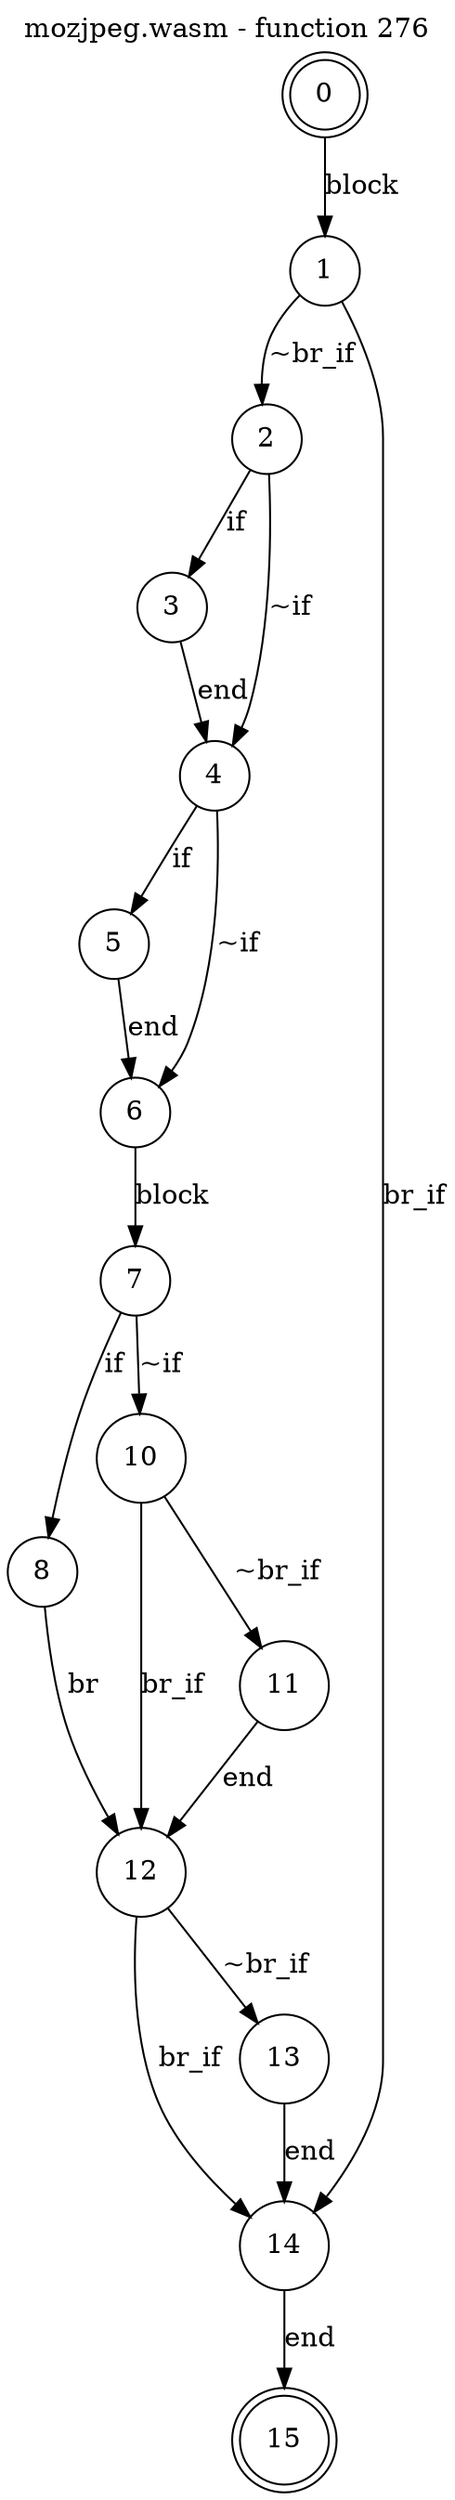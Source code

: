 digraph finite_state_machine {
    label = "mozjpeg.wasm - function 276"
    labelloc =  t
    labelfontsize = 16
    labelfontcolor = black
    labelfontname = "Helvetica"
    node [shape = doublecircle]; 0 15;
    node [shape = circle];
    0 -> 1[label="block"];
    1 -> 2[label="~br_if"];
    1 -> 14[label="br_if"];
    2 -> 3[label="if"];
    2 -> 4[label="~if"];
    3 -> 4[label="end"];
    4 -> 5[label="if"];
    4 -> 6[label="~if"];
    5 -> 6[label="end"];
    6 -> 7[label="block"];
    7 -> 8[label="if"];
    7 -> 10[label="~if"];
    8 -> 12[label="br"];
    10 -> 11[label="~br_if"];
    10 -> 12[label="br_if"];
    11 -> 12[label="end"];
    12 -> 13[label="~br_if"];
    12 -> 14[label="br_if"];
    13 -> 14[label="end"];
    14 -> 15[label="end"];
}

